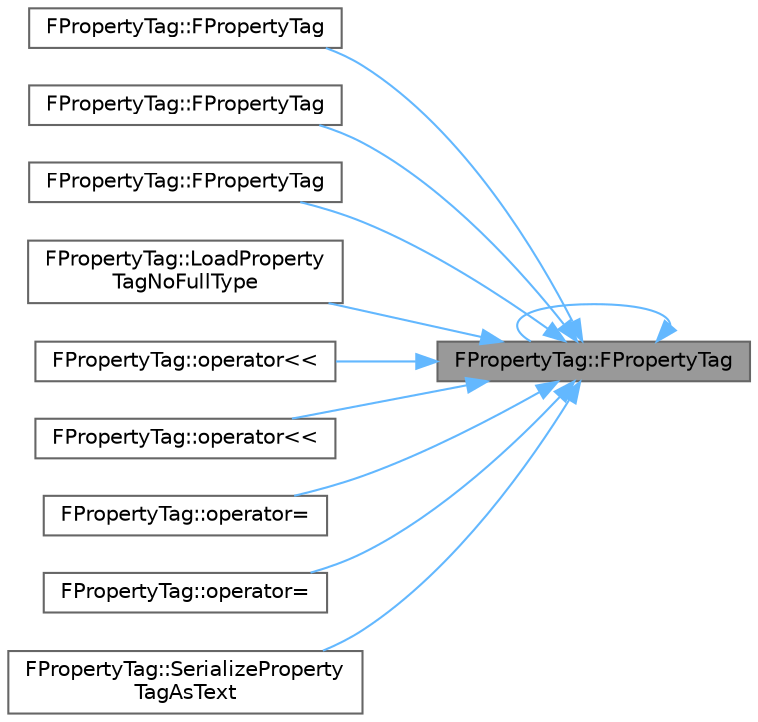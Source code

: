 digraph "FPropertyTag::FPropertyTag"
{
 // INTERACTIVE_SVG=YES
 // LATEX_PDF_SIZE
  bgcolor="transparent";
  edge [fontname=Helvetica,fontsize=10,labelfontname=Helvetica,labelfontsize=10];
  node [fontname=Helvetica,fontsize=10,shape=box,height=0.2,width=0.4];
  rankdir="RL";
  Node1 [id="Node000001",label="FPropertyTag::FPropertyTag",height=0.2,width=0.4,color="gray40", fillcolor="grey60", style="filled", fontcolor="black",tooltip=" "];
  Node1 -> Node1 [id="edge1_Node000001_Node000001",dir="back",color="steelblue1",style="solid",tooltip=" "];
  Node1 -> Node2 [id="edge2_Node000001_Node000002",dir="back",color="steelblue1",style="solid",tooltip=" "];
  Node2 [id="Node000002",label="FPropertyTag::FPropertyTag",height=0.2,width=0.4,color="grey40", fillcolor="white", style="filled",URL="$d0/d84/structFPropertyTag.html#ada019642104dcf73c54418933faaa19a",tooltip=" "];
  Node1 -> Node3 [id="edge3_Node000001_Node000003",dir="back",color="steelblue1",style="solid",tooltip=" "];
  Node3 [id="Node000003",label="FPropertyTag::FPropertyTag",height=0.2,width=0.4,color="grey40", fillcolor="white", style="filled",URL="$d0/d84/structFPropertyTag.html#a06943360be997337c9db42245fcfcbfc",tooltip=" "];
  Node1 -> Node4 [id="edge4_Node000001_Node000004",dir="back",color="steelblue1",style="solid",tooltip=" "];
  Node4 [id="Node000004",label="FPropertyTag::FPropertyTag",height=0.2,width=0.4,color="grey40", fillcolor="white", style="filled",URL="$d0/d84/structFPropertyTag.html#a8a113c1ddd10c925d484573a943a6586",tooltip=" "];
  Node1 -> Node5 [id="edge5_Node000001_Node000005",dir="back",color="steelblue1",style="solid",tooltip=" "];
  Node5 [id="Node000005",label="FPropertyTag::LoadProperty\lTagNoFullType",height=0.2,width=0.4,color="grey40", fillcolor="white", style="filled",URL="$d0/d84/structFPropertyTag.html#a75c1bf52a55f790acf9d4730bbcd57ef",tooltip=" "];
  Node1 -> Node6 [id="edge6_Node000001_Node000006",dir="back",color="steelblue1",style="solid",tooltip=" "];
  Node6 [id="Node000006",label="FPropertyTag::operator\<\<",height=0.2,width=0.4,color="grey40", fillcolor="white", style="filled",URL="$d0/d84/structFPropertyTag.html#a56b4014b1a6797e8a262fea08c298b47",tooltip=" "];
  Node1 -> Node7 [id="edge7_Node000001_Node000007",dir="back",color="steelblue1",style="solid",tooltip=" "];
  Node7 [id="Node000007",label="FPropertyTag::operator\<\<",height=0.2,width=0.4,color="grey40", fillcolor="white", style="filled",URL="$d0/d84/structFPropertyTag.html#ad2acf2ca0cf137a072209d2cfcab84ed",tooltip=" "];
  Node1 -> Node8 [id="edge8_Node000001_Node000008",dir="back",color="steelblue1",style="solid",tooltip=" "];
  Node8 [id="Node000008",label="FPropertyTag::operator=",height=0.2,width=0.4,color="grey40", fillcolor="white", style="filled",URL="$d0/d84/structFPropertyTag.html#a80f9ea4cb437d35070f81d7413731484",tooltip=" "];
  Node1 -> Node9 [id="edge9_Node000001_Node000009",dir="back",color="steelblue1",style="solid",tooltip=" "];
  Node9 [id="Node000009",label="FPropertyTag::operator=",height=0.2,width=0.4,color="grey40", fillcolor="white", style="filled",URL="$d0/d84/structFPropertyTag.html#a7ce95b8eeff030de31300f944fc7515f",tooltip=" "];
  Node1 -> Node10 [id="edge10_Node000001_Node000010",dir="back",color="steelblue1",style="solid",tooltip=" "];
  Node10 [id="Node000010",label="FPropertyTag::SerializeProperty\lTagAsText",height=0.2,width=0.4,color="grey40", fillcolor="white", style="filled",URL="$d0/d84/structFPropertyTag.html#a606354484a8ce36f8716a7330f362e6e",tooltip=" "];
}
